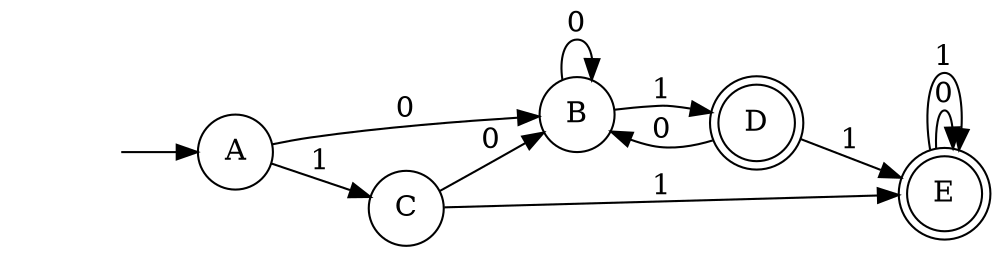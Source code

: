 digraph What {
	graph [rankdir=LR]
	"" [label="" shape=plaintext]
	D [label=D shape=doublecircle]
	E [label=E shape=doublecircle]
	A [label=A shape=circle]
	B [label=B shape=circle]
	C [label=C shape=circle]
	"" -> A [label=""]
	A -> B [label=0]
	A -> C [label=1]
	B -> B [label=0]
	B -> D [label=1]
	C -> B [label=0]
	C -> E [label=1]
	D -> B [label=0]
	D -> E [label=1]
	E -> E [label=0]
	E -> E [label=1]
}
